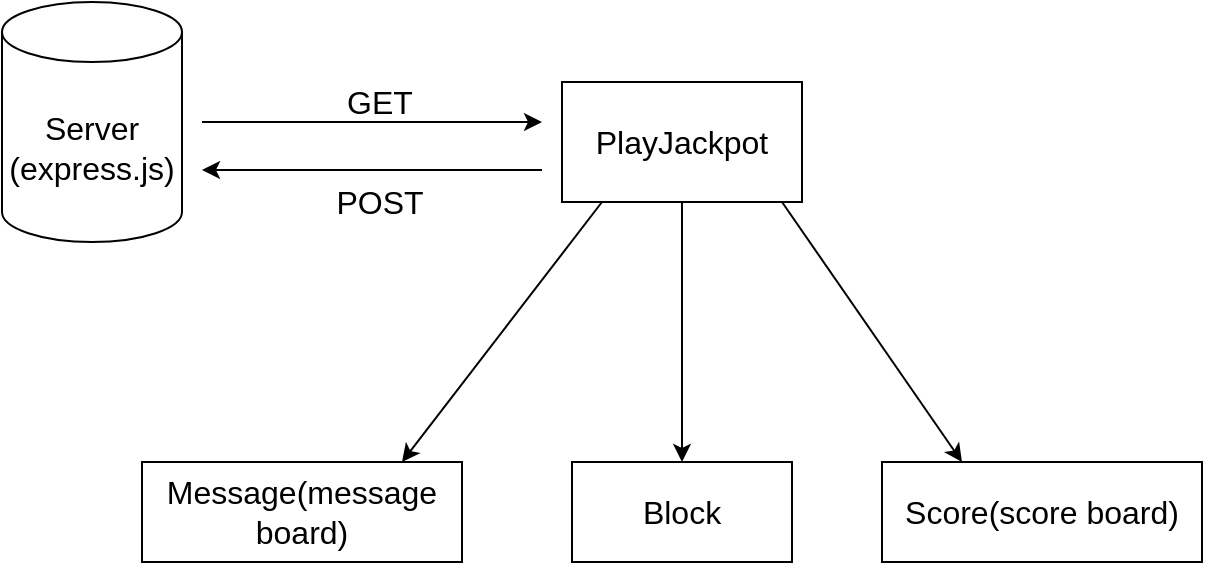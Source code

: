 <mxfile version="14.6.13" type="device"><diagram id="MD5pCho6Eb8AAljjjnvf" name="Page-1"><mxGraphModel dx="1422" dy="705" grid="1" gridSize="10" guides="1" tooltips="1" connect="1" arrows="1" fold="1" page="1" pageScale="1" pageWidth="850" pageHeight="1100" math="0" shadow="0"><root><mxCell id="0"/><mxCell id="1" parent="0"/><mxCell id="asAbfnn1kMzVcFdG3NIS-1" value="&lt;font style=&quot;font-size: 16px&quot;&gt;PlayJackpot&lt;/font&gt;" style="rounded=0;whiteSpace=wrap;html=1;" parent="1" vertex="1"><mxGeometry x="380" y="120" width="120" height="60" as="geometry"/></mxCell><mxCell id="asAbfnn1kMzVcFdG3NIS-2" value="" style="endArrow=classic;html=1;" parent="1" edge="1"><mxGeometry width="50" height="50" relative="1" as="geometry"><mxPoint x="400" y="180" as="sourcePoint"/><mxPoint x="300" y="310" as="targetPoint"/></mxGeometry></mxCell><mxCell id="asAbfnn1kMzVcFdG3NIS-3" value="" style="endArrow=classic;html=1;" parent="1" edge="1"><mxGeometry width="50" height="50" relative="1" as="geometry"><mxPoint x="440" y="180" as="sourcePoint"/><mxPoint x="440" y="310" as="targetPoint"/></mxGeometry></mxCell><mxCell id="asAbfnn1kMzVcFdG3NIS-4" value="" style="endArrow=classic;html=1;" parent="1" edge="1"><mxGeometry width="50" height="50" relative="1" as="geometry"><mxPoint x="490" y="180" as="sourcePoint"/><mxPoint x="580" y="310" as="targetPoint"/></mxGeometry></mxCell><mxCell id="asAbfnn1kMzVcFdG3NIS-5" value="&lt;span style=&quot;font-size: 16px&quot;&gt;Message(message board)&lt;/span&gt;" style="rounded=0;whiteSpace=wrap;html=1;" parent="1" vertex="1"><mxGeometry x="170" y="310" width="160" height="50" as="geometry"/></mxCell><mxCell id="asAbfnn1kMzVcFdG3NIS-6" value="&lt;font style=&quot;font-size: 16px&quot;&gt;Block&lt;/font&gt;" style="rounded=0;whiteSpace=wrap;html=1;" parent="1" vertex="1"><mxGeometry x="385" y="310" width="110" height="50" as="geometry"/></mxCell><mxCell id="asAbfnn1kMzVcFdG3NIS-7" value="&lt;font style=&quot;font-size: 16px&quot;&gt;Score(score board)&lt;/font&gt;" style="rounded=0;whiteSpace=wrap;html=1;" parent="1" vertex="1"><mxGeometry x="540" y="310" width="160" height="50" as="geometry"/></mxCell><mxCell id="asAbfnn1kMzVcFdG3NIS-8" value="&lt;font style=&quot;font-size: 16px&quot;&gt;Server&lt;br&gt;(express.js)&lt;/font&gt;" style="shape=cylinder3;whiteSpace=wrap;html=1;boundedLbl=1;backgroundOutline=1;size=15;" parent="1" vertex="1"><mxGeometry x="100" y="80" width="90" height="120" as="geometry"/></mxCell><mxCell id="asAbfnn1kMzVcFdG3NIS-13" value="" style="endArrow=classic;html=1;" parent="1" edge="1"><mxGeometry width="50" height="50" relative="1" as="geometry"><mxPoint x="200" y="140" as="sourcePoint"/><mxPoint x="370" y="140" as="targetPoint"/></mxGeometry></mxCell><mxCell id="asAbfnn1kMzVcFdG3NIS-14" value="" style="endArrow=classic;html=1;" parent="1" edge="1"><mxGeometry width="50" height="50" relative="1" as="geometry"><mxPoint x="370" y="164" as="sourcePoint"/><mxPoint x="200" y="164" as="targetPoint"/></mxGeometry></mxCell><mxCell id="asAbfnn1kMzVcFdG3NIS-17" value="&lt;span style=&quot;font-size: 16px&quot;&gt;POST&lt;/span&gt;" style="rounded=0;whiteSpace=wrap;html=1;strokeWidth=1;strokeColor=none;fillColor=none;" parent="1" vertex="1"><mxGeometry x="229" y="170" width="120" height="20" as="geometry"/></mxCell><mxCell id="asAbfnn1kMzVcFdG3NIS-18" value="&lt;font style=&quot;font-size: 16px&quot;&gt;GET&lt;/font&gt;" style="rounded=0;whiteSpace=wrap;html=1;strokeWidth=1;strokeColor=none;fillColor=none;" parent="1" vertex="1"><mxGeometry x="229" y="120" width="120" height="20" as="geometry"/></mxCell></root></mxGraphModel></diagram></mxfile>